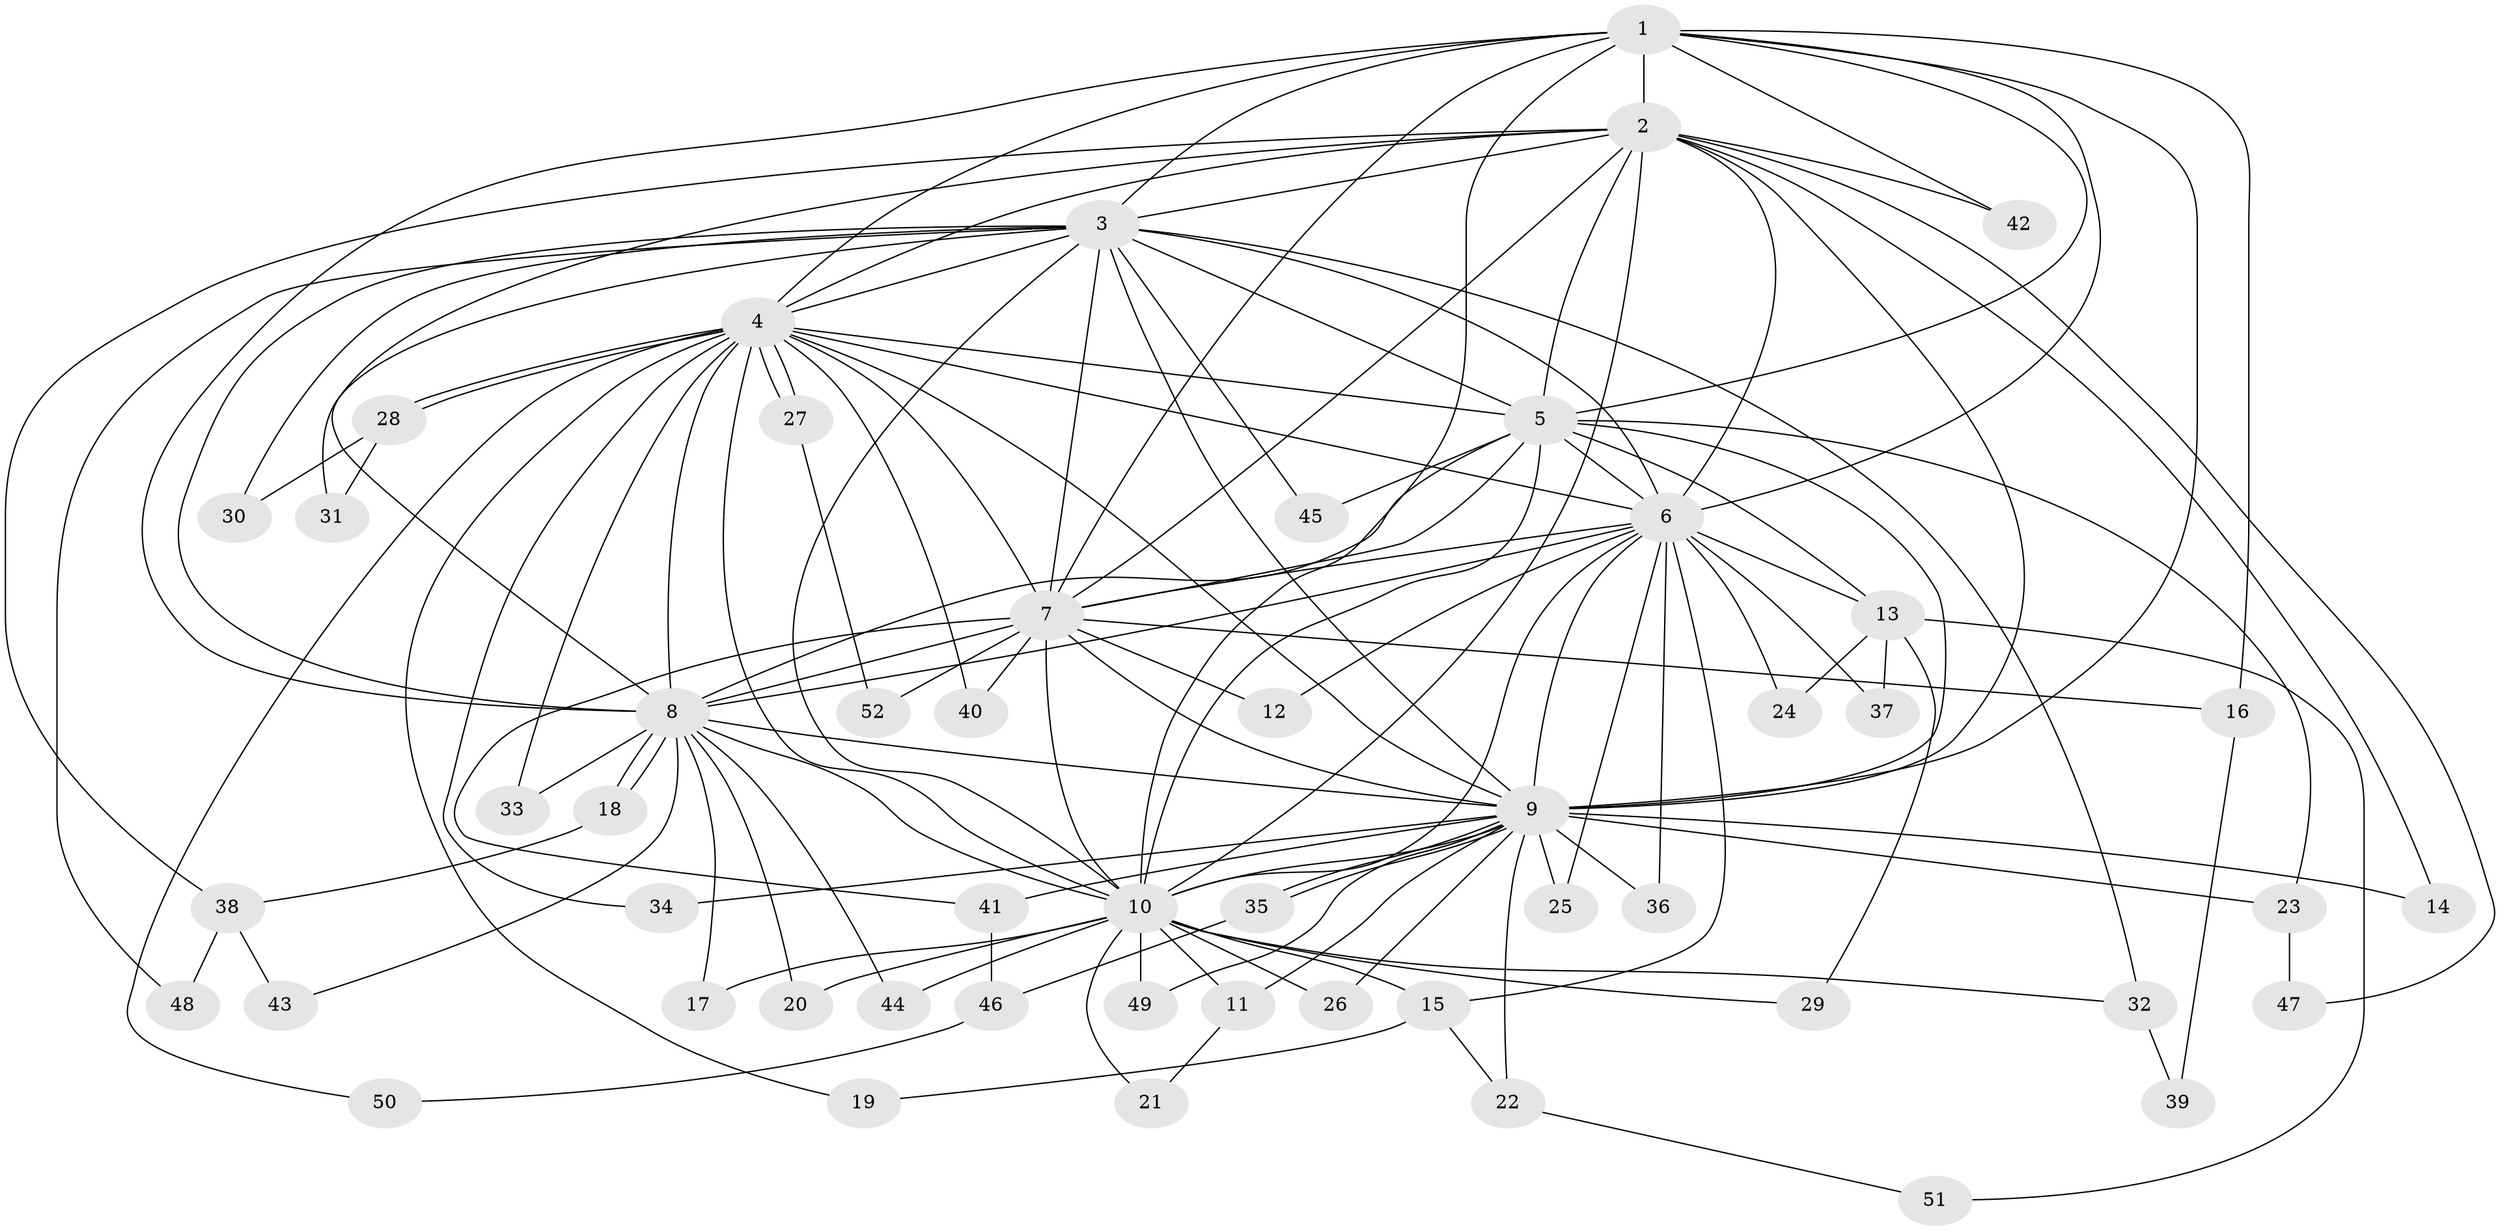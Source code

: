 // coarse degree distribution, {9: 0.02702702702702703, 13: 0.05405405405405406, 10: 0.05405405405405406, 20: 0.02702702702702703, 18: 0.02702702702702703, 15: 0.02702702702702703, 2: 0.5405405405405406, 5: 0.02702702702702703, 4: 0.08108108108108109, 3: 0.13513513513513514}
// Generated by graph-tools (version 1.1) at 2025/41/03/06/25 10:41:43]
// undirected, 52 vertices, 129 edges
graph export_dot {
graph [start="1"]
  node [color=gray90,style=filled];
  1;
  2;
  3;
  4;
  5;
  6;
  7;
  8;
  9;
  10;
  11;
  12;
  13;
  14;
  15;
  16;
  17;
  18;
  19;
  20;
  21;
  22;
  23;
  24;
  25;
  26;
  27;
  28;
  29;
  30;
  31;
  32;
  33;
  34;
  35;
  36;
  37;
  38;
  39;
  40;
  41;
  42;
  43;
  44;
  45;
  46;
  47;
  48;
  49;
  50;
  51;
  52;
  1 -- 2;
  1 -- 3;
  1 -- 4;
  1 -- 5;
  1 -- 6;
  1 -- 7;
  1 -- 8;
  1 -- 9;
  1 -- 10;
  1 -- 16;
  1 -- 42;
  2 -- 3;
  2 -- 4;
  2 -- 5;
  2 -- 6;
  2 -- 7;
  2 -- 8;
  2 -- 9;
  2 -- 10;
  2 -- 14;
  2 -- 38;
  2 -- 42;
  2 -- 47;
  3 -- 4;
  3 -- 5;
  3 -- 6;
  3 -- 7;
  3 -- 8;
  3 -- 9;
  3 -- 10;
  3 -- 30;
  3 -- 31;
  3 -- 32;
  3 -- 45;
  3 -- 48;
  4 -- 5;
  4 -- 6;
  4 -- 7;
  4 -- 8;
  4 -- 9;
  4 -- 10;
  4 -- 19;
  4 -- 27;
  4 -- 27;
  4 -- 28;
  4 -- 28;
  4 -- 33;
  4 -- 34;
  4 -- 40;
  4 -- 50;
  5 -- 6;
  5 -- 7;
  5 -- 8;
  5 -- 9;
  5 -- 10;
  5 -- 13;
  5 -- 23;
  5 -- 45;
  6 -- 7;
  6 -- 8;
  6 -- 9;
  6 -- 10;
  6 -- 12;
  6 -- 13;
  6 -- 15;
  6 -- 24;
  6 -- 25;
  6 -- 36;
  6 -- 37;
  7 -- 8;
  7 -- 9;
  7 -- 10;
  7 -- 12;
  7 -- 16;
  7 -- 40;
  7 -- 41;
  7 -- 52;
  8 -- 9;
  8 -- 10;
  8 -- 17;
  8 -- 18;
  8 -- 18;
  8 -- 20;
  8 -- 33;
  8 -- 43;
  8 -- 44;
  9 -- 10;
  9 -- 11;
  9 -- 14;
  9 -- 22;
  9 -- 23;
  9 -- 25;
  9 -- 26;
  9 -- 34;
  9 -- 35;
  9 -- 35;
  9 -- 36;
  9 -- 41;
  9 -- 49;
  10 -- 11;
  10 -- 15;
  10 -- 17;
  10 -- 20;
  10 -- 21;
  10 -- 26;
  10 -- 29;
  10 -- 32;
  10 -- 44;
  10 -- 49;
  11 -- 21;
  13 -- 24;
  13 -- 29;
  13 -- 37;
  13 -- 51;
  15 -- 19;
  15 -- 22;
  16 -- 39;
  18 -- 38;
  22 -- 51;
  23 -- 47;
  27 -- 52;
  28 -- 30;
  28 -- 31;
  32 -- 39;
  35 -- 46;
  38 -- 43;
  38 -- 48;
  41 -- 46;
  46 -- 50;
}
